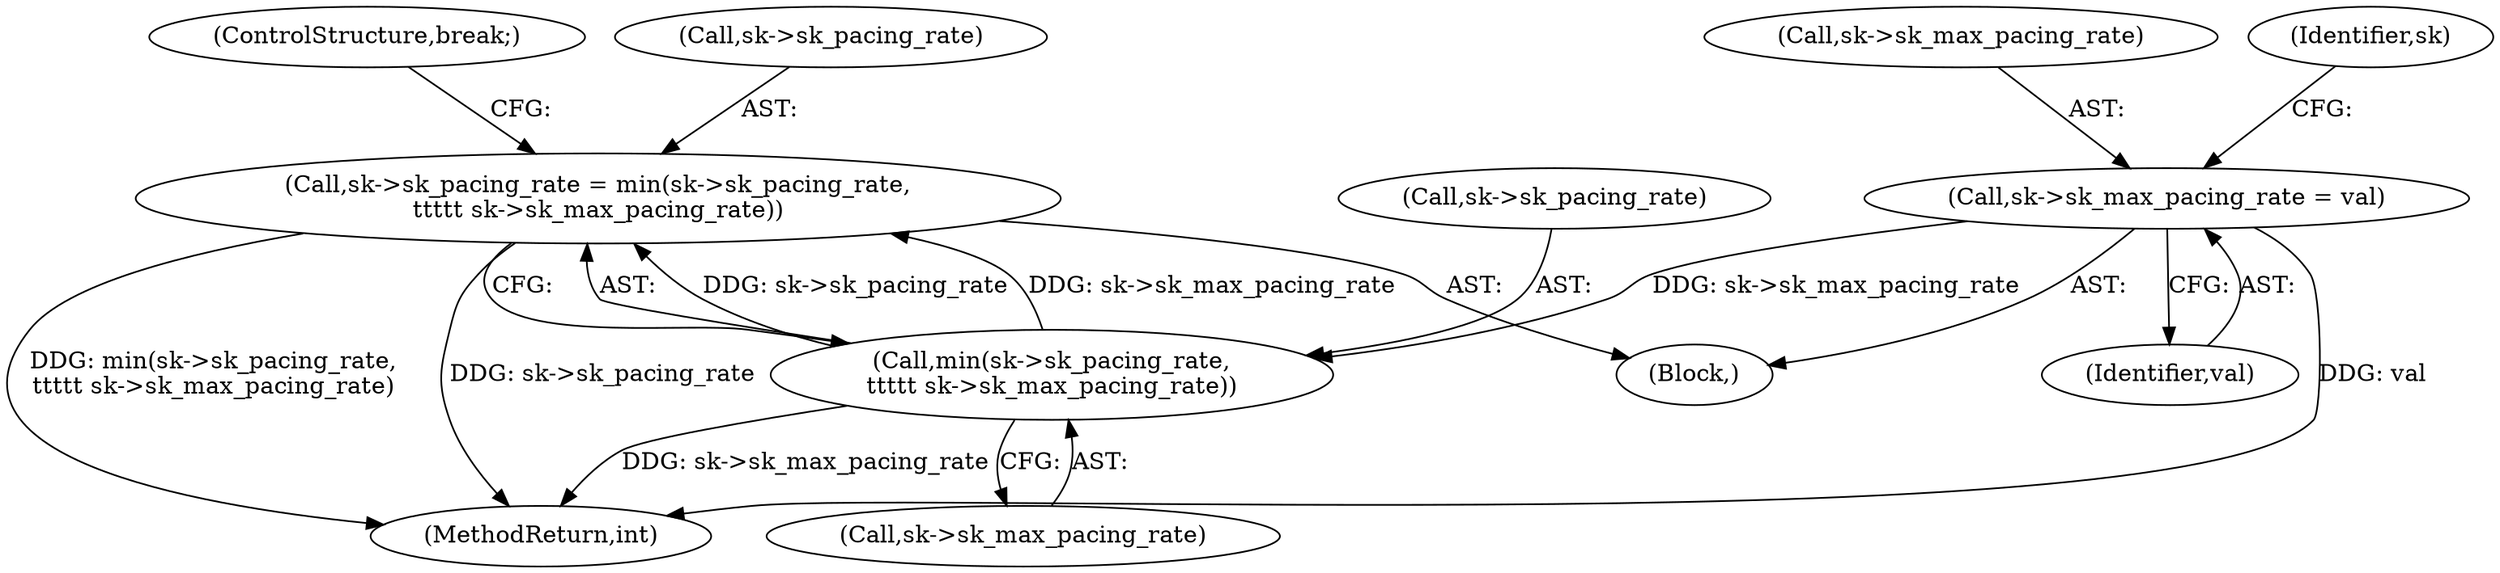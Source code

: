 digraph "0_linux_b98b0bc8c431e3ceb4b26b0dfc8db509518fb290@API" {
"1000853" [label="(Call,sk->sk_pacing_rate = min(sk->sk_pacing_rate,\n\t\t\t\t\t sk->sk_max_pacing_rate))"];
"1000857" [label="(Call,min(sk->sk_pacing_rate,\n\t\t\t\t\t sk->sk_max_pacing_rate))"];
"1000848" [label="(Call,sk->sk_max_pacing_rate = val)"];
"1000849" [label="(Call,sk->sk_max_pacing_rate)"];
"1000864" [label="(ControlStructure,break;)"];
"1000848" [label="(Call,sk->sk_max_pacing_rate = val)"];
"1000890" [label="(MethodReturn,int)"];
"1000855" [label="(Identifier,sk)"];
"1000857" [label="(Call,min(sk->sk_pacing_rate,\n\t\t\t\t\t sk->sk_max_pacing_rate))"];
"1000163" [label="(Block,)"];
"1000852" [label="(Identifier,val)"];
"1000853" [label="(Call,sk->sk_pacing_rate = min(sk->sk_pacing_rate,\n\t\t\t\t\t sk->sk_max_pacing_rate))"];
"1000858" [label="(Call,sk->sk_pacing_rate)"];
"1000861" [label="(Call,sk->sk_max_pacing_rate)"];
"1000854" [label="(Call,sk->sk_pacing_rate)"];
"1000853" -> "1000163"  [label="AST: "];
"1000853" -> "1000857"  [label="CFG: "];
"1000854" -> "1000853"  [label="AST: "];
"1000857" -> "1000853"  [label="AST: "];
"1000864" -> "1000853"  [label="CFG: "];
"1000853" -> "1000890"  [label="DDG: min(sk->sk_pacing_rate,\n\t\t\t\t\t sk->sk_max_pacing_rate)"];
"1000853" -> "1000890"  [label="DDG: sk->sk_pacing_rate"];
"1000857" -> "1000853"  [label="DDG: sk->sk_pacing_rate"];
"1000857" -> "1000853"  [label="DDG: sk->sk_max_pacing_rate"];
"1000857" -> "1000861"  [label="CFG: "];
"1000858" -> "1000857"  [label="AST: "];
"1000861" -> "1000857"  [label="AST: "];
"1000857" -> "1000890"  [label="DDG: sk->sk_max_pacing_rate"];
"1000848" -> "1000857"  [label="DDG: sk->sk_max_pacing_rate"];
"1000848" -> "1000163"  [label="AST: "];
"1000848" -> "1000852"  [label="CFG: "];
"1000849" -> "1000848"  [label="AST: "];
"1000852" -> "1000848"  [label="AST: "];
"1000855" -> "1000848"  [label="CFG: "];
"1000848" -> "1000890"  [label="DDG: val"];
}
